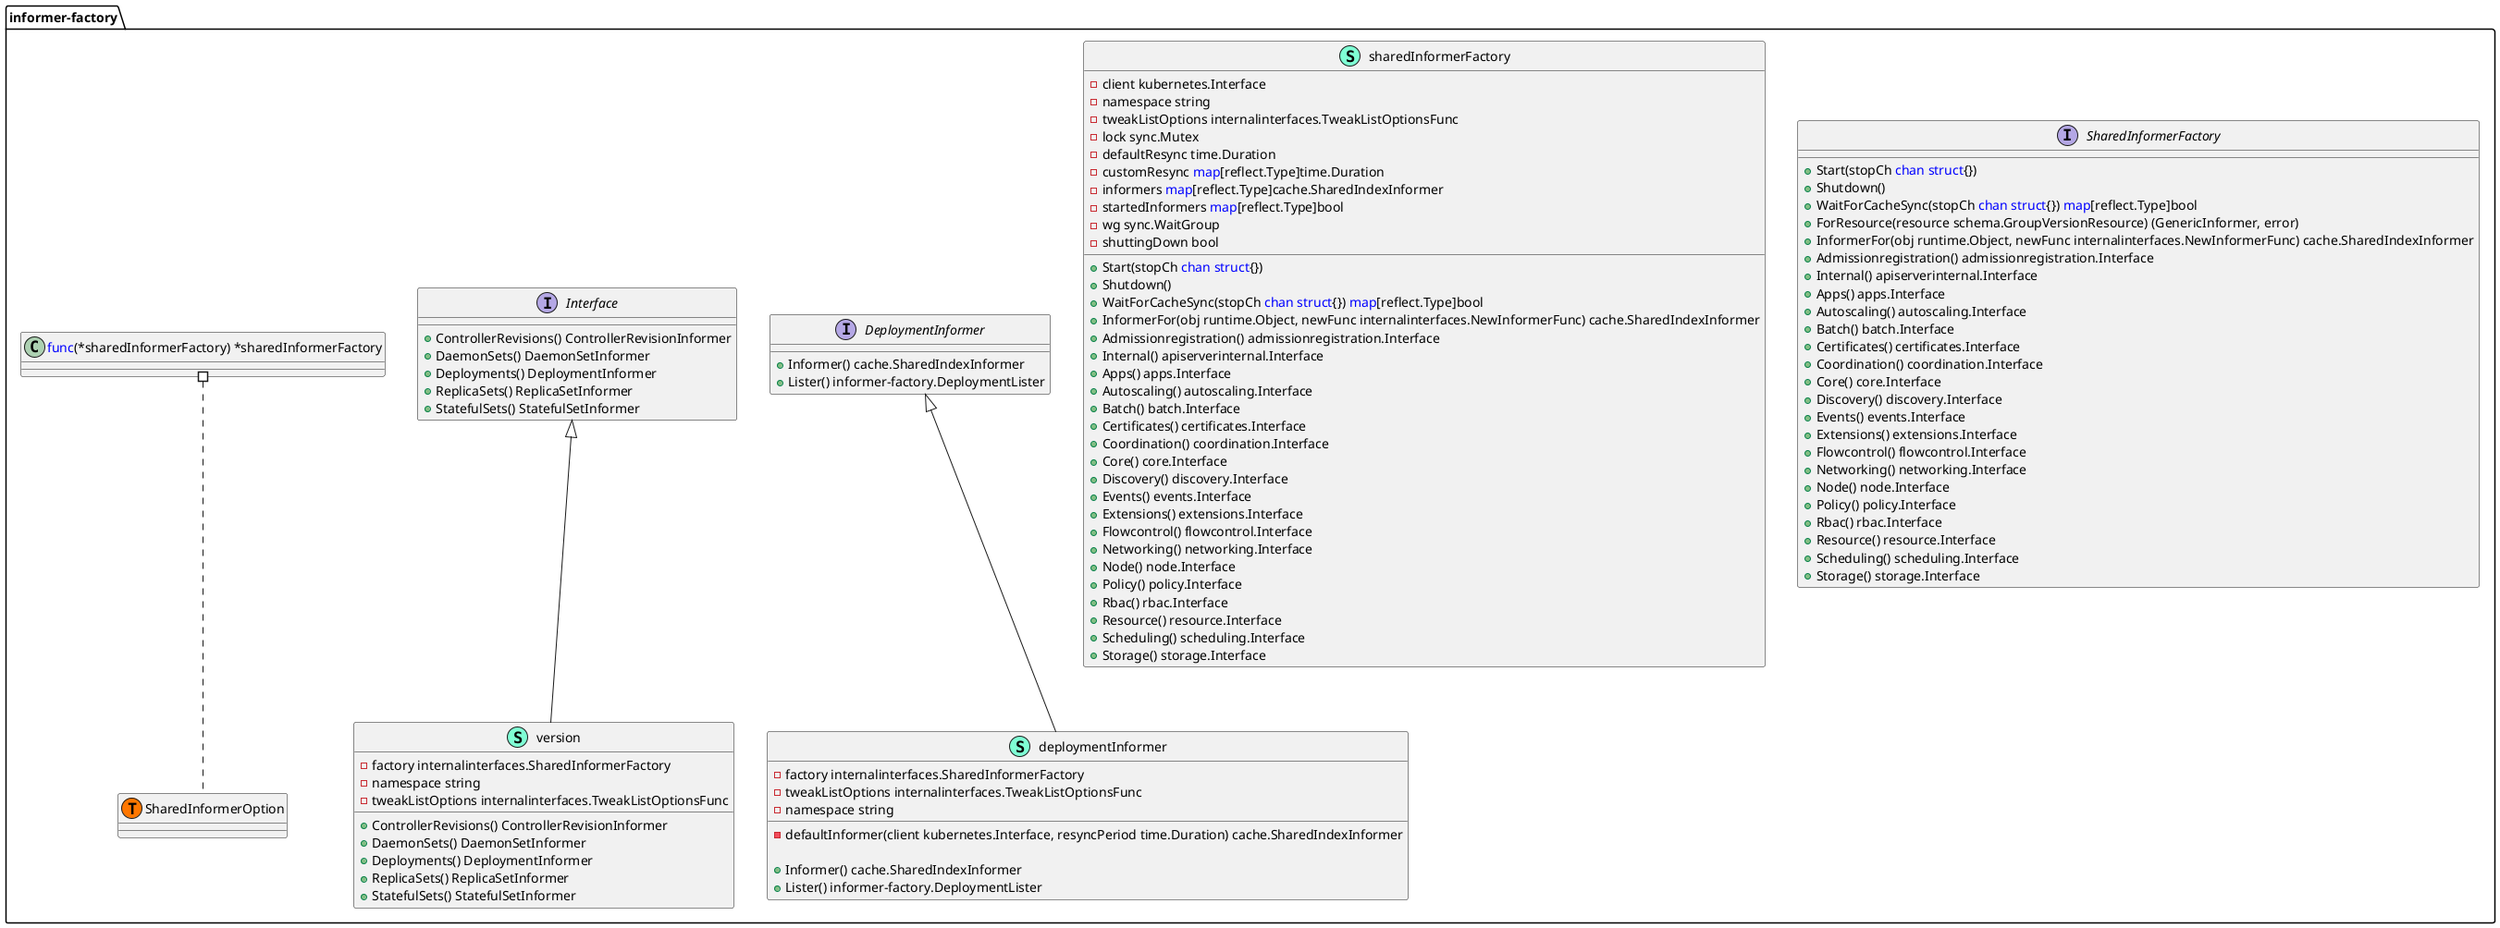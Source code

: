 @startuml
namespace informer-factory {
    interface SharedInformerFactory  {
        + Start(stopCh <font color=blue>chan</font> <font color=blue>struct</font>{}) 
        + Shutdown() 
        + WaitForCacheSync(stopCh <font color=blue>chan</font> <font color=blue>struct</font>{}) <font color=blue>map</font>[reflect.Type]bool
        + ForResource(resource schema.GroupVersionResource) (GenericInformer, error)
        + InformerFor(obj runtime.Object, newFunc internalinterfaces.NewInformerFunc) cache.SharedIndexInformer
        + Admissionregistration() admissionregistration.Interface
        + Internal() apiserverinternal.Interface
        + Apps() apps.Interface
        + Autoscaling() autoscaling.Interface
        + Batch() batch.Interface
        + Certificates() certificates.Interface
        + Coordination() coordination.Interface
        + Core() core.Interface
        + Discovery() discovery.Interface
        + Events() events.Interface
        + Extensions() extensions.Interface
        + Flowcontrol() flowcontrol.Interface
        + Networking() networking.Interface
        + Node() node.Interface
        + Policy() policy.Interface
        + Rbac() rbac.Interface
        + Resource() resource.Interface
        + Scheduling() scheduling.Interface
        + Storage() storage.Interface

    }
    class informer-factory.SharedInformerOption << (T, #FF7700) >>  {
    }
    class sharedInformerFactory << (S,Aquamarine) >> {
        - client kubernetes.Interface
        - namespace string
        - tweakListOptions internalinterfaces.TweakListOptionsFunc
        - lock sync.Mutex
        - defaultResync time.Duration
        - customResync <font color=blue>map</font>[reflect.Type]time.Duration
        - informers <font color=blue>map</font>[reflect.Type]cache.SharedIndexInformer
        - startedInformers <font color=blue>map</font>[reflect.Type]bool
        - wg sync.WaitGroup
        - shuttingDown bool

        + Start(stopCh <font color=blue>chan</font> <font color=blue>struct</font>{}) 
        + Shutdown() 
        + WaitForCacheSync(stopCh <font color=blue>chan</font> <font color=blue>struct</font>{}) <font color=blue>map</font>[reflect.Type]bool
        + InformerFor(obj runtime.Object, newFunc internalinterfaces.NewInformerFunc) cache.SharedIndexInformer
        + Admissionregistration() admissionregistration.Interface
        + Internal() apiserverinternal.Interface
        + Apps() apps.Interface
        + Autoscaling() autoscaling.Interface
        + Batch() batch.Interface
        + Certificates() certificates.Interface
        + Coordination() coordination.Interface
        + Core() core.Interface
        + Discovery() discovery.Interface
        + Events() events.Interface
        + Extensions() extensions.Interface
        + Flowcontrol() flowcontrol.Interface
        + Networking() networking.Interface
        + Node() node.Interface
        + Policy() policy.Interface
        + Rbac() rbac.Interface
        + Resource() resource.Interface
        + Scheduling() scheduling.Interface
        + Storage() storage.Interface

    }
}


namespace informer-factory {
    interface DeploymentInformer  {
        + Informer() cache.SharedIndexInformer
        + Lister() informer-factory.DeploymentLister

    }
    interface Interface  {
        + ControllerRevisions() ControllerRevisionInformer
        + DaemonSets() DaemonSetInformer
        + Deployments() DeploymentInformer
        + ReplicaSets() ReplicaSetInformer
        + StatefulSets() StatefulSetInformer

    }
    class deploymentInformer << (S,Aquamarine) >> {
        - factory internalinterfaces.SharedInformerFactory
        - tweakListOptions internalinterfaces.TweakListOptionsFunc
        - namespace string

        - defaultInformer(client kubernetes.Interface, resyncPeriod time.Duration) cache.SharedIndexInformer

        + Informer() cache.SharedIndexInformer
        + Lister() informer-factory.DeploymentLister

    }
    class version << (S,Aquamarine) >> {
        - factory internalinterfaces.SharedInformerFactory
        - namespace string
        - tweakListOptions internalinterfaces.TweakListOptionsFunc

        + ControllerRevisions() ControllerRevisionInformer
        + DaemonSets() DaemonSetInformer
        + Deployments() DeploymentInformer
        + ReplicaSets() ReplicaSetInformer
        + StatefulSets() StatefulSetInformer

    }
}

"informer-factory.DeploymentInformer" <|-- "informer-factory.deploymentInformer"
"informer-factory.Interface" <|-- "informer-factory.version"

"informer-factory.<font color=blue>func</font>(*sharedInformerFactory) *sharedInformerFactory" #.. "informer-factory.SharedInformerOption"
@enduml
